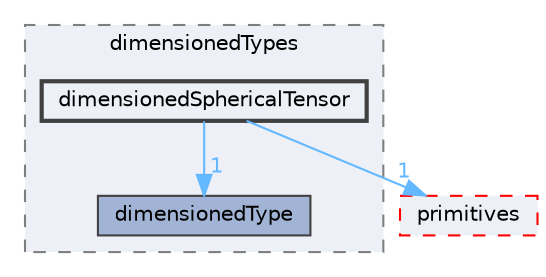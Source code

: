 digraph "src/OpenFOAM/dimensionedTypes/dimensionedSphericalTensor"
{
 // LATEX_PDF_SIZE
  bgcolor="transparent";
  edge [fontname=Helvetica,fontsize=10,labelfontname=Helvetica,labelfontsize=10];
  node [fontname=Helvetica,fontsize=10,shape=box,height=0.2,width=0.4];
  compound=true
  subgraph clusterdir_d4979fdf35c07e0caec68718d229a4b4 {
    graph [ bgcolor="#edf0f7", pencolor="grey50", label="dimensionedTypes", fontname=Helvetica,fontsize=10 style="filled,dashed", URL="dir_d4979fdf35c07e0caec68718d229a4b4.html",tooltip=""]
  dir_10a50275708c74d41843a3aeb8530ab7 [label="dimensionedType", fillcolor="#a2b4d6", color="grey25", style="filled", URL="dir_10a50275708c74d41843a3aeb8530ab7.html",tooltip=""];
  dir_e67da33e8918a875a9e4fcd863d1ee89 [label="dimensionedSphericalTensor", fillcolor="#edf0f7", color="grey25", style="filled,bold", URL="dir_e67da33e8918a875a9e4fcd863d1ee89.html",tooltip=""];
  }
  dir_3e50f45338116b169052b428016851aa [label="primitives", fillcolor="#edf0f7", color="red", style="filled,dashed", URL="dir_3e50f45338116b169052b428016851aa.html",tooltip=""];
  dir_e67da33e8918a875a9e4fcd863d1ee89->dir_10a50275708c74d41843a3aeb8530ab7 [headlabel="1", labeldistance=1.5 headhref="dir_000942_000948.html" href="dir_000942_000948.html" color="steelblue1" fontcolor="steelblue1"];
  dir_e67da33e8918a875a9e4fcd863d1ee89->dir_3e50f45338116b169052b428016851aa [headlabel="1", labeldistance=1.5 headhref="dir_000942_003069.html" href="dir_000942_003069.html" color="steelblue1" fontcolor="steelblue1"];
}
